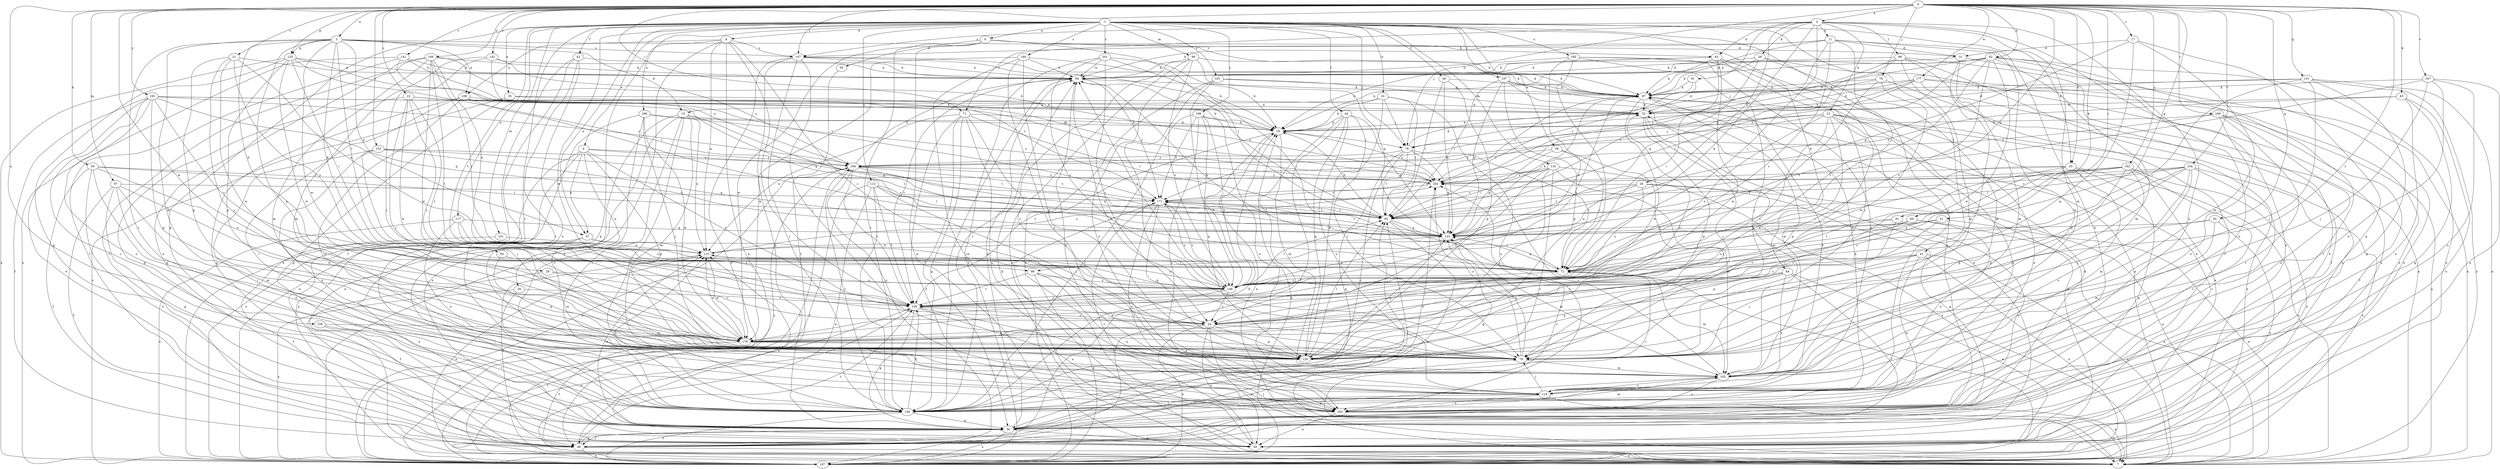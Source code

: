 strict digraph  {
0;
1;
2;
3;
4;
6;
7;
8;
10;
11;
13;
15;
16;
17;
21;
22;
24;
25;
26;
28;
29;
30;
31;
32;
35;
36;
37;
38;
40;
41;
42;
44;
46;
48;
51;
55;
56;
59;
62;
63;
64;
69;
71;
72;
76;
78;
79;
81;
83;
84;
86;
87;
88;
91;
94;
95;
97;
99;
101;
102;
106;
109;
110;
113;
116;
117;
118;
125;
126;
131;
133;
140;
141;
142;
147;
148;
152;
154;
156;
159;
162;
163;
167;
169;
171;
177;
179;
180;
181;
185;
186;
187;
193;
194;
197;
199;
201;
202;
0 -> 2  [label=a];
0 -> 3  [label=a];
0 -> 17  [label=c];
0 -> 21  [label=c];
0 -> 22  [label=c];
0 -> 24  [label=c];
0 -> 25  [label=d];
0 -> 51  [label=g];
0 -> 55  [label=g];
0 -> 59  [label=h];
0 -> 62  [label=h];
0 -> 69  [label=i];
0 -> 71  [label=i];
0 -> 76  [label=j];
0 -> 78  [label=j];
0 -> 81  [label=k];
0 -> 83  [label=k];
0 -> 97  [label=m];
0 -> 106  [label=n];
0 -> 125  [label=p];
0 -> 131  [label=q];
0 -> 133  [label=q];
0 -> 141  [label=s];
0 -> 142  [label=s];
0 -> 147  [label=s];
0 -> 152  [label=t];
0 -> 154  [label=t];
0 -> 159  [label=u];
0 -> 162  [label=u];
0 -> 167  [label=v];
0 -> 169  [label=v];
0 -> 177  [label=w];
0 -> 179  [label=w];
0 -> 193  [label=y];
1 -> 4  [label=a];
1 -> 6  [label=a];
1 -> 8  [label=b];
1 -> 10  [label=b];
1 -> 25  [label=d];
1 -> 35  [label=e];
1 -> 36  [label=e];
1 -> 37  [label=e];
1 -> 41  [label=f];
1 -> 42  [label=f];
1 -> 44  [label=f];
1 -> 46  [label=f];
1 -> 56  [label=g];
1 -> 78  [label=j];
1 -> 84  [label=k];
1 -> 99  [label=m];
1 -> 101  [label=m];
1 -> 113  [label=o];
1 -> 116  [label=o];
1 -> 117  [label=o];
1 -> 118  [label=o];
1 -> 140  [label=r];
1 -> 156  [label=t];
1 -> 179  [label=w];
1 -> 180  [label=x];
1 -> 181  [label=x];
1 -> 185  [label=x];
1 -> 186  [label=x];
1 -> 197  [label=z];
1 -> 199  [label=z];
1 -> 201  [label=z];
2 -> 11  [label=b];
2 -> 13  [label=b];
2 -> 26  [label=d];
2 -> 28  [label=d];
2 -> 63  [label=h];
2 -> 71  [label=i];
2 -> 72  [label=i];
2 -> 86  [label=k];
2 -> 88  [label=l];
2 -> 91  [label=l];
2 -> 102  [label=m];
2 -> 147  [label=s];
2 -> 163  [label=u];
2 -> 187  [label=x];
3 -> 15  [label=b];
3 -> 29  [label=d];
3 -> 37  [label=e];
3 -> 86  [label=k];
3 -> 87  [label=k];
3 -> 94  [label=l];
3 -> 102  [label=m];
3 -> 109  [label=n];
3 -> 125  [label=p];
3 -> 126  [label=p];
3 -> 140  [label=r];
3 -> 147  [label=s];
3 -> 179  [label=w];
4 -> 7  [label=a];
4 -> 37  [label=e];
4 -> 38  [label=e];
4 -> 95  [label=l];
4 -> 126  [label=p];
4 -> 156  [label=t];
4 -> 187  [label=x];
4 -> 194  [label=y];
6 -> 7  [label=a];
6 -> 30  [label=d];
6 -> 31  [label=d];
6 -> 63  [label=h];
6 -> 95  [label=l];
6 -> 140  [label=r];
6 -> 179  [label=w];
7 -> 64  [label=h];
7 -> 194  [label=y];
7 -> 202  [label=z];
8 -> 7  [label=a];
8 -> 24  [label=c];
8 -> 56  [label=g];
8 -> 109  [label=n];
8 -> 110  [label=n];
8 -> 147  [label=s];
8 -> 156  [label=t];
8 -> 187  [label=x];
10 -> 15  [label=b];
10 -> 16  [label=b];
10 -> 78  [label=j];
10 -> 95  [label=l];
10 -> 126  [label=p];
10 -> 163  [label=u];
11 -> 31  [label=d];
11 -> 64  [label=h];
11 -> 78  [label=j];
11 -> 87  [label=k];
11 -> 102  [label=m];
11 -> 147  [label=s];
11 -> 148  [label=s];
11 -> 156  [label=t];
11 -> 163  [label=u];
13 -> 16  [label=b];
13 -> 24  [label=c];
13 -> 40  [label=e];
13 -> 78  [label=j];
13 -> 126  [label=p];
13 -> 140  [label=r];
13 -> 148  [label=s];
13 -> 163  [label=u];
13 -> 171  [label=v];
13 -> 179  [label=w];
13 -> 187  [label=x];
15 -> 7  [label=a];
15 -> 16  [label=b];
15 -> 40  [label=e];
15 -> 102  [label=m];
15 -> 110  [label=n];
15 -> 133  [label=q];
15 -> 140  [label=r];
15 -> 163  [label=u];
16 -> 78  [label=j];
16 -> 102  [label=m];
16 -> 148  [label=s];
16 -> 156  [label=t];
16 -> 202  [label=z];
17 -> 31  [label=d];
17 -> 56  [label=g];
17 -> 102  [label=m];
17 -> 126  [label=p];
17 -> 133  [label=q];
21 -> 64  [label=h];
21 -> 79  [label=j];
21 -> 110  [label=n];
21 -> 126  [label=p];
21 -> 148  [label=s];
21 -> 179  [label=w];
22 -> 24  [label=c];
22 -> 32  [label=d];
22 -> 56  [label=g];
22 -> 79  [label=j];
22 -> 156  [label=t];
22 -> 179  [label=w];
22 -> 202  [label=z];
24 -> 7  [label=a];
24 -> 40  [label=e];
24 -> 79  [label=j];
24 -> 126  [label=p];
24 -> 156  [label=t];
24 -> 179  [label=w];
24 -> 187  [label=x];
25 -> 7  [label=a];
25 -> 56  [label=g];
25 -> 72  [label=i];
25 -> 118  [label=o];
25 -> 156  [label=t];
25 -> 202  [label=z];
26 -> 64  [label=h];
26 -> 87  [label=k];
26 -> 95  [label=l];
26 -> 102  [label=m];
26 -> 187  [label=x];
28 -> 7  [label=a];
28 -> 56  [label=g];
28 -> 95  [label=l];
28 -> 110  [label=n];
28 -> 148  [label=s];
28 -> 171  [label=v];
29 -> 24  [label=c];
29 -> 48  [label=f];
29 -> 148  [label=s];
30 -> 48  [label=f];
31 -> 64  [label=h];
31 -> 79  [label=j];
31 -> 102  [label=m];
31 -> 187  [label=x];
32 -> 16  [label=b];
32 -> 79  [label=j];
32 -> 102  [label=m];
32 -> 126  [label=p];
35 -> 32  [label=d];
35 -> 56  [label=g];
35 -> 187  [label=x];
35 -> 202  [label=z];
36 -> 72  [label=i];
36 -> 79  [label=j];
36 -> 133  [label=q];
36 -> 194  [label=y];
37 -> 40  [label=e];
37 -> 72  [label=i];
37 -> 102  [label=m];
37 -> 110  [label=n];
38 -> 140  [label=r];
38 -> 156  [label=t];
38 -> 187  [label=x];
40 -> 110  [label=n];
40 -> 171  [label=v];
41 -> 7  [label=a];
41 -> 24  [label=c];
41 -> 72  [label=i];
41 -> 79  [label=j];
41 -> 163  [label=u];
41 -> 187  [label=x];
42 -> 48  [label=f];
42 -> 64  [label=h];
42 -> 140  [label=r];
42 -> 163  [label=u];
42 -> 187  [label=x];
44 -> 16  [label=b];
44 -> 48  [label=f];
44 -> 79  [label=j];
44 -> 118  [label=o];
44 -> 126  [label=p];
44 -> 133  [label=q];
44 -> 156  [label=t];
46 -> 87  [label=k];
46 -> 95  [label=l];
46 -> 126  [label=p];
46 -> 133  [label=q];
48 -> 7  [label=a];
48 -> 16  [label=b];
48 -> 56  [label=g];
48 -> 87  [label=k];
48 -> 95  [label=l];
48 -> 110  [label=n];
48 -> 156  [label=t];
48 -> 187  [label=x];
51 -> 7  [label=a];
51 -> 24  [label=c];
51 -> 72  [label=i];
51 -> 133  [label=q];
55 -> 40  [label=e];
55 -> 102  [label=m];
55 -> 133  [label=q];
55 -> 156  [label=t];
56 -> 40  [label=e];
56 -> 48  [label=f];
56 -> 64  [label=h];
56 -> 79  [label=j];
56 -> 95  [label=l];
56 -> 110  [label=n];
56 -> 187  [label=x];
56 -> 202  [label=z];
59 -> 40  [label=e];
59 -> 48  [label=f];
59 -> 95  [label=l];
59 -> 126  [label=p];
59 -> 148  [label=s];
59 -> 202  [label=z];
62 -> 16  [label=b];
62 -> 32  [label=d];
62 -> 48  [label=f];
62 -> 64  [label=h];
62 -> 72  [label=i];
62 -> 102  [label=m];
62 -> 148  [label=s];
62 -> 163  [label=u];
62 -> 179  [label=w];
62 -> 187  [label=x];
62 -> 202  [label=z];
63 -> 16  [label=b];
63 -> 40  [label=e];
63 -> 64  [label=h];
63 -> 72  [label=i];
63 -> 79  [label=j];
63 -> 87  [label=k];
63 -> 179  [label=w];
64 -> 87  [label=k];
64 -> 95  [label=l];
64 -> 140  [label=r];
64 -> 156  [label=t];
64 -> 163  [label=u];
64 -> 171  [label=v];
69 -> 7  [label=a];
69 -> 118  [label=o];
69 -> 133  [label=q];
69 -> 148  [label=s];
69 -> 156  [label=t];
71 -> 16  [label=b];
71 -> 24  [label=c];
71 -> 56  [label=g];
71 -> 95  [label=l];
71 -> 110  [label=n];
71 -> 140  [label=r];
71 -> 163  [label=u];
71 -> 187  [label=x];
72 -> 64  [label=h];
72 -> 102  [label=m];
72 -> 110  [label=n];
72 -> 133  [label=q];
72 -> 140  [label=r];
72 -> 148  [label=s];
76 -> 7  [label=a];
76 -> 72  [label=i];
76 -> 87  [label=k];
76 -> 179  [label=w];
76 -> 194  [label=y];
78 -> 32  [label=d];
78 -> 56  [label=g];
78 -> 72  [label=i];
78 -> 95  [label=l];
78 -> 133  [label=q];
78 -> 140  [label=r];
78 -> 194  [label=y];
79 -> 64  [label=h];
79 -> 102  [label=m];
79 -> 133  [label=q];
79 -> 202  [label=z];
81 -> 72  [label=i];
81 -> 126  [label=p];
81 -> 133  [label=q];
81 -> 163  [label=u];
83 -> 32  [label=d];
83 -> 40  [label=e];
83 -> 56  [label=g];
83 -> 163  [label=u];
83 -> 202  [label=z];
84 -> 24  [label=c];
84 -> 40  [label=e];
84 -> 48  [label=f];
84 -> 79  [label=j];
84 -> 118  [label=o];
84 -> 126  [label=p];
84 -> 148  [label=s];
86 -> 126  [label=p];
86 -> 148  [label=s];
86 -> 156  [label=t];
86 -> 163  [label=u];
86 -> 187  [label=x];
87 -> 32  [label=d];
87 -> 102  [label=m];
87 -> 148  [label=s];
87 -> 179  [label=w];
87 -> 202  [label=z];
88 -> 40  [label=e];
88 -> 48  [label=f];
88 -> 64  [label=h];
88 -> 95  [label=l];
88 -> 102  [label=m];
88 -> 133  [label=q];
88 -> 187  [label=x];
91 -> 32  [label=d];
91 -> 87  [label=k];
91 -> 202  [label=z];
94 -> 72  [label=i];
94 -> 126  [label=p];
95 -> 7  [label=a];
95 -> 16  [label=b];
95 -> 72  [label=i];
95 -> 133  [label=q];
95 -> 171  [label=v];
97 -> 48  [label=f];
97 -> 56  [label=g];
97 -> 102  [label=m];
97 -> 163  [label=u];
97 -> 171  [label=v];
97 -> 179  [label=w];
99 -> 7  [label=a];
99 -> 64  [label=h];
99 -> 79  [label=j];
99 -> 87  [label=k];
99 -> 133  [label=q];
99 -> 140  [label=r];
99 -> 148  [label=s];
101 -> 48  [label=f];
101 -> 110  [label=n];
102 -> 56  [label=g];
102 -> 118  [label=o];
102 -> 163  [label=u];
102 -> 202  [label=z];
106 -> 16  [label=b];
106 -> 40  [label=e];
106 -> 48  [label=f];
106 -> 64  [label=h];
106 -> 72  [label=i];
106 -> 102  [label=m];
106 -> 110  [label=n];
106 -> 156  [label=t];
106 -> 179  [label=w];
109 -> 32  [label=d];
109 -> 56  [label=g];
109 -> 72  [label=i];
109 -> 133  [label=q];
109 -> 140  [label=r];
109 -> 163  [label=u];
110 -> 7  [label=a];
110 -> 72  [label=i];
110 -> 179  [label=w];
110 -> 202  [label=z];
113 -> 7  [label=a];
113 -> 48  [label=f];
113 -> 79  [label=j];
113 -> 95  [label=l];
113 -> 140  [label=r];
113 -> 156  [label=t];
113 -> 171  [label=v];
116 -> 7  [label=a];
116 -> 24  [label=c];
116 -> 95  [label=l];
116 -> 102  [label=m];
116 -> 126  [label=p];
116 -> 140  [label=r];
116 -> 171  [label=v];
116 -> 202  [label=z];
117 -> 118  [label=o];
117 -> 133  [label=q];
117 -> 148  [label=s];
117 -> 156  [label=t];
117 -> 187  [label=x];
118 -> 7  [label=a];
118 -> 79  [label=j];
118 -> 87  [label=k];
118 -> 140  [label=r];
118 -> 163  [label=u];
125 -> 56  [label=g];
125 -> 64  [label=h];
125 -> 72  [label=i];
125 -> 95  [label=l];
125 -> 126  [label=p];
125 -> 171  [label=v];
125 -> 179  [label=w];
125 -> 187  [label=x];
126 -> 95  [label=l];
126 -> 133  [label=q];
131 -> 7  [label=a];
131 -> 32  [label=d];
131 -> 56  [label=g];
131 -> 72  [label=i];
131 -> 79  [label=j];
131 -> 87  [label=k];
131 -> 187  [label=x];
133 -> 87  [label=k];
133 -> 102  [label=m];
133 -> 110  [label=n];
133 -> 171  [label=v];
140 -> 56  [label=g];
140 -> 87  [label=k];
140 -> 110  [label=n];
140 -> 133  [label=q];
140 -> 156  [label=t];
140 -> 187  [label=x];
141 -> 48  [label=f];
141 -> 64  [label=h];
141 -> 187  [label=x];
141 -> 194  [label=y];
141 -> 202  [label=z];
142 -> 64  [label=h];
142 -> 79  [label=j];
142 -> 102  [label=m];
142 -> 171  [label=v];
142 -> 194  [label=y];
147 -> 16  [label=b];
147 -> 56  [label=g];
147 -> 64  [label=h];
147 -> 79  [label=j];
147 -> 87  [label=k];
147 -> 140  [label=r];
147 -> 187  [label=x];
148 -> 16  [label=b];
148 -> 24  [label=c];
148 -> 64  [label=h];
148 -> 95  [label=l];
148 -> 110  [label=n];
148 -> 140  [label=r];
148 -> 156  [label=t];
148 -> 171  [label=v];
152 -> 79  [label=j];
152 -> 95  [label=l];
152 -> 133  [label=q];
152 -> 140  [label=r];
152 -> 163  [label=u];
152 -> 194  [label=y];
154 -> 72  [label=i];
154 -> 79  [label=j];
154 -> 95  [label=l];
154 -> 102  [label=m];
154 -> 126  [label=p];
154 -> 140  [label=r];
154 -> 171  [label=v];
154 -> 187  [label=x];
154 -> 202  [label=z];
156 -> 24  [label=c];
156 -> 56  [label=g];
156 -> 118  [label=o];
156 -> 163  [label=u];
156 -> 187  [label=x];
159 -> 40  [label=e];
159 -> 140  [label=r];
159 -> 179  [label=w];
162 -> 24  [label=c];
162 -> 40  [label=e];
162 -> 79  [label=j];
162 -> 95  [label=l];
162 -> 126  [label=p];
162 -> 140  [label=r];
162 -> 148  [label=s];
162 -> 202  [label=z];
163 -> 7  [label=a];
163 -> 40  [label=e];
163 -> 102  [label=m];
167 -> 40  [label=e];
167 -> 79  [label=j];
167 -> 87  [label=k];
167 -> 95  [label=l];
167 -> 118  [label=o];
167 -> 163  [label=u];
169 -> 7  [label=a];
169 -> 16  [label=b];
169 -> 48  [label=f];
169 -> 118  [label=o];
169 -> 140  [label=r];
169 -> 163  [label=u];
169 -> 194  [label=y];
171 -> 95  [label=l];
171 -> 126  [label=p];
171 -> 148  [label=s];
171 -> 163  [label=u];
171 -> 187  [label=x];
177 -> 7  [label=a];
177 -> 16  [label=b];
177 -> 32  [label=d];
177 -> 40  [label=e];
177 -> 48  [label=f];
177 -> 87  [label=k];
177 -> 95  [label=l];
179 -> 32  [label=d];
179 -> 48  [label=f];
179 -> 79  [label=j];
179 -> 110  [label=n];
179 -> 126  [label=p];
180 -> 40  [label=e];
180 -> 64  [label=h];
180 -> 87  [label=k];
180 -> 118  [label=o];
180 -> 126  [label=p];
180 -> 179  [label=w];
181 -> 32  [label=d];
181 -> 40  [label=e];
181 -> 87  [label=k];
181 -> 118  [label=o];
181 -> 148  [label=s];
185 -> 56  [label=g];
185 -> 64  [label=h];
185 -> 72  [label=i];
185 -> 79  [label=j];
185 -> 118  [label=o];
185 -> 148  [label=s];
186 -> 16  [label=b];
186 -> 79  [label=j];
186 -> 140  [label=r];
186 -> 179  [label=w];
186 -> 187  [label=x];
186 -> 202  [label=z];
187 -> 16  [label=b];
187 -> 32  [label=d];
187 -> 72  [label=i];
187 -> 156  [label=t];
187 -> 194  [label=y];
193 -> 16  [label=b];
193 -> 32  [label=d];
193 -> 40  [label=e];
193 -> 48  [label=f];
193 -> 126  [label=p];
193 -> 133  [label=q];
193 -> 140  [label=r];
193 -> 148  [label=s];
193 -> 163  [label=u];
193 -> 194  [label=y];
194 -> 64  [label=h];
194 -> 118  [label=o];
194 -> 133  [label=q];
194 -> 140  [label=r];
194 -> 156  [label=t];
194 -> 171  [label=v];
194 -> 187  [label=x];
194 -> 202  [label=z];
197 -> 7  [label=a];
197 -> 40  [label=e];
197 -> 87  [label=k];
197 -> 95  [label=l];
197 -> 126  [label=p];
197 -> 133  [label=q];
199 -> 7  [label=a];
199 -> 16  [label=b];
199 -> 118  [label=o];
199 -> 126  [label=p];
199 -> 140  [label=r];
199 -> 163  [label=u];
199 -> 171  [label=v];
201 -> 16  [label=b];
201 -> 24  [label=c];
201 -> 64  [label=h];
201 -> 72  [label=i];
201 -> 148  [label=s];
201 -> 187  [label=x];
202 -> 171  [label=v];
202 -> 194  [label=y];
}
